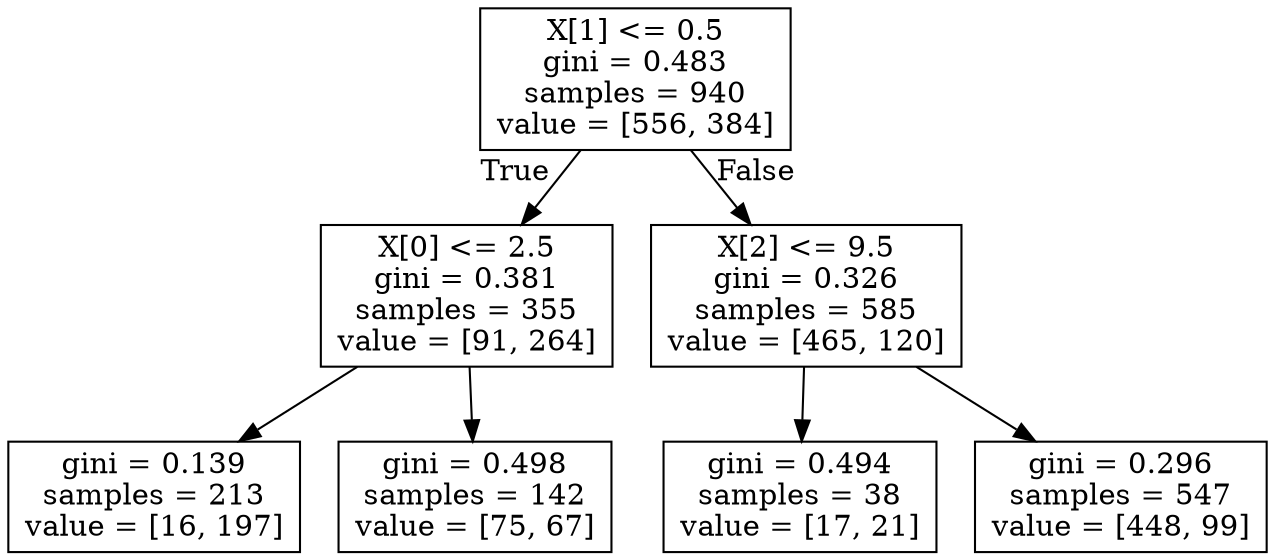 digraph Tree {
node [shape=box] ;
0 [label="X[1] <= 0.5\ngini = 0.483\nsamples = 940\nvalue = [556, 384]"] ;
1 [label="X[0] <= 2.5\ngini = 0.381\nsamples = 355\nvalue = [91, 264]"] ;
0 -> 1 [labeldistance=2.5, labelangle=45, headlabel="True"] ;
2 [label="gini = 0.139\nsamples = 213\nvalue = [16, 197]"] ;
1 -> 2 ;
3 [label="gini = 0.498\nsamples = 142\nvalue = [75, 67]"] ;
1 -> 3 ;
4 [label="X[2] <= 9.5\ngini = 0.326\nsamples = 585\nvalue = [465, 120]"] ;
0 -> 4 [labeldistance=2.5, labelangle=-45, headlabel="False"] ;
5 [label="gini = 0.494\nsamples = 38\nvalue = [17, 21]"] ;
4 -> 5 ;
6 [label="gini = 0.296\nsamples = 547\nvalue = [448, 99]"] ;
4 -> 6 ;
}
